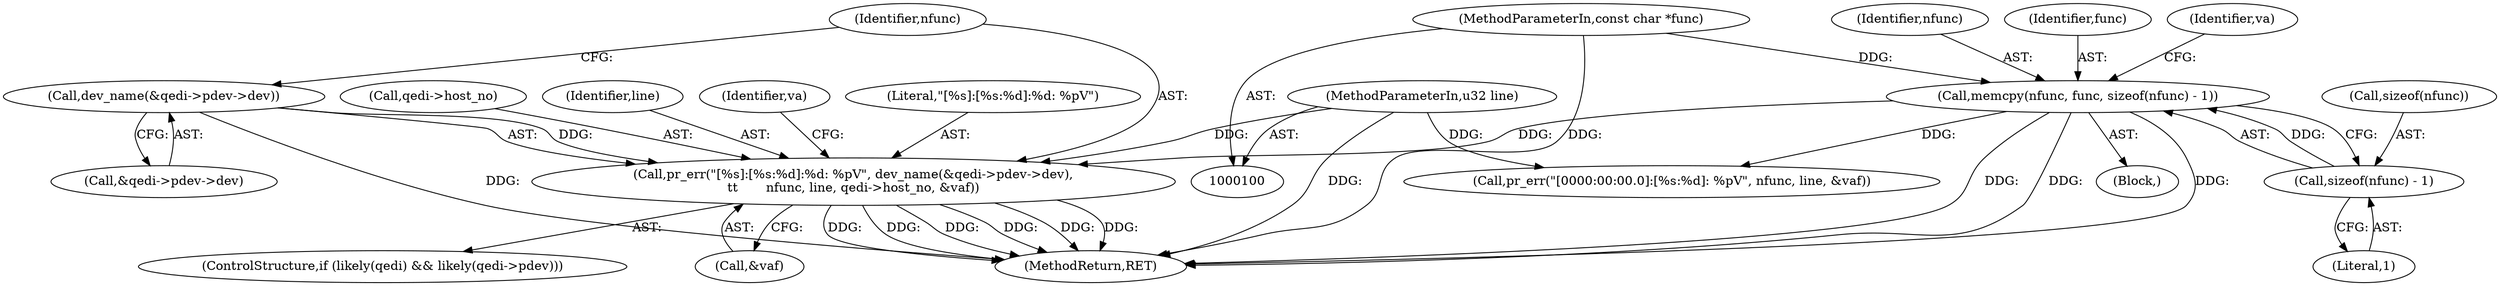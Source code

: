 digraph "0_linux_c09581a52765a85f19fc35340127396d5e3379cc@pointer" {
"1000143" [label="(Call,pr_err(\"[%s]:[%s:%d]:%d: %pV\", dev_name(&qedi->pdev->dev),\n\t\t       nfunc, line, qedi->host_no, &vaf))"];
"1000145" [label="(Call,dev_name(&qedi->pdev->dev))"];
"1000114" [label="(Call,memcpy(nfunc, func, sizeof(nfunc) - 1))"];
"1000102" [label="(MethodParameterIn,const char *func)"];
"1000117" [label="(Call,sizeof(nfunc) - 1)"];
"1000103" [label="(MethodParameterIn,u32 line)"];
"1000103" [label="(MethodParameterIn,u32 line)"];
"1000146" [label="(Call,&qedi->pdev->dev)"];
"1000154" [label="(Call,qedi->host_no)"];
"1000115" [label="(Identifier,nfunc)"];
"1000116" [label="(Identifier,func)"];
"1000114" [label="(Call,memcpy(nfunc, func, sizeof(nfunc) - 1))"];
"1000118" [label="(Call,sizeof(nfunc))"];
"1000145" [label="(Call,dev_name(&qedi->pdev->dev))"];
"1000135" [label="(ControlStructure,if (likely(qedi) && likely(qedi->pdev)))"];
"1000122" [label="(Identifier,va)"];
"1000120" [label="(Literal,1)"];
"1000157" [label="(Call,&vaf)"];
"1000160" [label="(Call,pr_err(\"[0000:00:00.0]:[%s:%d]: %pV\", nfunc, line, &vaf))"];
"1000117" [label="(Call,sizeof(nfunc) - 1)"];
"1000152" [label="(Identifier,nfunc)"];
"1000153" [label="(Identifier,line)"];
"1000167" [label="(Identifier,va)"];
"1000105" [label="(Block,)"];
"1000102" [label="(MethodParameterIn,const char *func)"];
"1000168" [label="(MethodReturn,RET)"];
"1000143" [label="(Call,pr_err(\"[%s]:[%s:%d]:%d: %pV\", dev_name(&qedi->pdev->dev),\n\t\t       nfunc, line, qedi->host_no, &vaf))"];
"1000144" [label="(Literal,\"[%s]:[%s:%d]:%d: %pV\")"];
"1000143" -> "1000135"  [label="AST: "];
"1000143" -> "1000157"  [label="CFG: "];
"1000144" -> "1000143"  [label="AST: "];
"1000145" -> "1000143"  [label="AST: "];
"1000152" -> "1000143"  [label="AST: "];
"1000153" -> "1000143"  [label="AST: "];
"1000154" -> "1000143"  [label="AST: "];
"1000157" -> "1000143"  [label="AST: "];
"1000167" -> "1000143"  [label="CFG: "];
"1000143" -> "1000168"  [label="DDG: "];
"1000143" -> "1000168"  [label="DDG: "];
"1000143" -> "1000168"  [label="DDG: "];
"1000143" -> "1000168"  [label="DDG: "];
"1000143" -> "1000168"  [label="DDG: "];
"1000143" -> "1000168"  [label="DDG: "];
"1000145" -> "1000143"  [label="DDG: "];
"1000114" -> "1000143"  [label="DDG: "];
"1000103" -> "1000143"  [label="DDG: "];
"1000145" -> "1000146"  [label="CFG: "];
"1000146" -> "1000145"  [label="AST: "];
"1000152" -> "1000145"  [label="CFG: "];
"1000145" -> "1000168"  [label="DDG: "];
"1000114" -> "1000105"  [label="AST: "];
"1000114" -> "1000117"  [label="CFG: "];
"1000115" -> "1000114"  [label="AST: "];
"1000116" -> "1000114"  [label="AST: "];
"1000117" -> "1000114"  [label="AST: "];
"1000122" -> "1000114"  [label="CFG: "];
"1000114" -> "1000168"  [label="DDG: "];
"1000114" -> "1000168"  [label="DDG: "];
"1000114" -> "1000168"  [label="DDG: "];
"1000102" -> "1000114"  [label="DDG: "];
"1000117" -> "1000114"  [label="DDG: "];
"1000114" -> "1000160"  [label="DDG: "];
"1000102" -> "1000100"  [label="AST: "];
"1000102" -> "1000168"  [label="DDG: "];
"1000117" -> "1000120"  [label="CFG: "];
"1000118" -> "1000117"  [label="AST: "];
"1000120" -> "1000117"  [label="AST: "];
"1000103" -> "1000100"  [label="AST: "];
"1000103" -> "1000168"  [label="DDG: "];
"1000103" -> "1000160"  [label="DDG: "];
}
